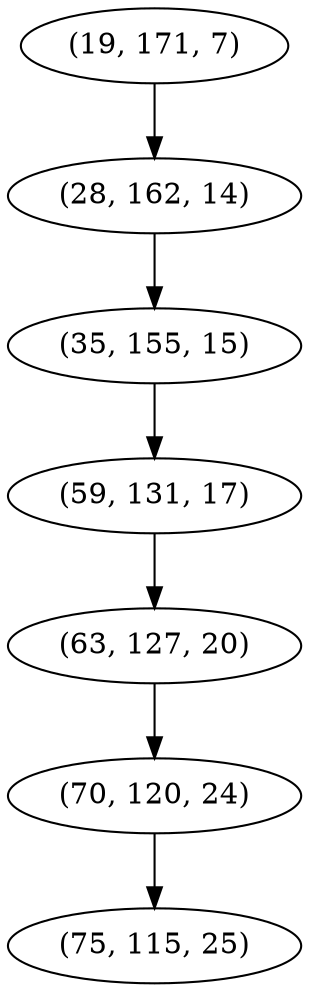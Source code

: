 digraph tree {
    "(19, 171, 7)";
    "(28, 162, 14)";
    "(35, 155, 15)";
    "(59, 131, 17)";
    "(63, 127, 20)";
    "(70, 120, 24)";
    "(75, 115, 25)";
    "(19, 171, 7)" -> "(28, 162, 14)";
    "(28, 162, 14)" -> "(35, 155, 15)";
    "(35, 155, 15)" -> "(59, 131, 17)";
    "(59, 131, 17)" -> "(63, 127, 20)";
    "(63, 127, 20)" -> "(70, 120, 24)";
    "(70, 120, 24)" -> "(75, 115, 25)";
}
